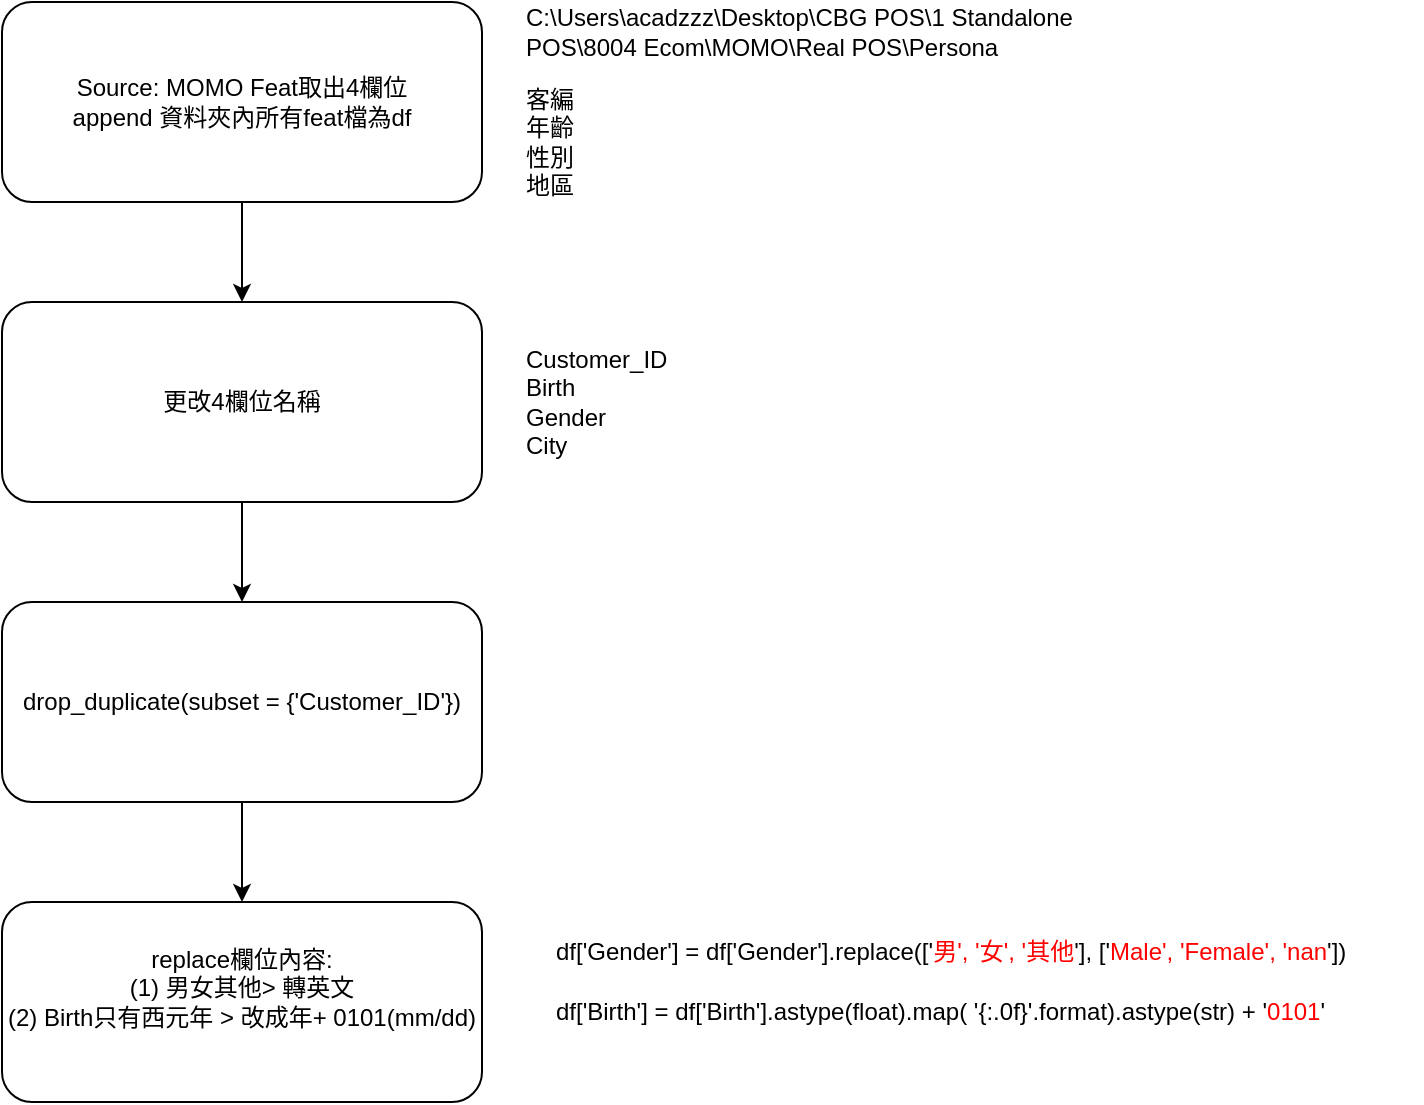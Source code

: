 <mxfile version="17.2.4" type="github"><diagram id="VdV0Nn6eujVthCHaxyLu" name="Page-1"><mxGraphModel dx="849" dy="412" grid="1" gridSize="10" guides="1" tooltips="1" connect="1" arrows="1" fold="1" page="1" pageScale="1" pageWidth="850" pageHeight="1100" math="0" shadow="0"><root><mxCell id="0"/><mxCell id="1" parent="0"/><mxCell id="liE0KncuEcMG09TZuyiC-7" value="" style="edgeStyle=orthogonalEdgeStyle;rounded=0;orthogonalLoop=1;jettySize=auto;html=1;" edge="1" parent="1" source="liE0KncuEcMG09TZuyiC-1" target="liE0KncuEcMG09TZuyiC-4"><mxGeometry relative="1" as="geometry"/></mxCell><mxCell id="liE0KncuEcMG09TZuyiC-1" value="Source: MOMO Feat取出4欄位&lt;br&gt;append 資料夾內所有feat檔為df" style="rounded=1;whiteSpace=wrap;html=1;" vertex="1" parent="1"><mxGeometry x="180" y="20" width="240" height="100" as="geometry"/></mxCell><mxCell id="liE0KncuEcMG09TZuyiC-2" value="客編&lt;br&gt;年齡&lt;br&gt;性別&lt;br&gt;&lt;div style=&quot;&quot;&gt;&lt;span&gt;地區&lt;/span&gt;&lt;/div&gt;" style="text;html=1;strokeColor=none;fillColor=none;align=left;verticalAlign=middle;whiteSpace=wrap;rounded=0;" vertex="1" parent="1"><mxGeometry x="440" y="50" width="90" height="80" as="geometry"/></mxCell><mxCell id="liE0KncuEcMG09TZuyiC-3" value="C:\Users\acadzzz\Desktop\CBG POS\1 Standalone POS\8004 Ecom\MOMO\Real POS\Persona" style="text;html=1;strokeColor=none;fillColor=none;align=left;verticalAlign=middle;whiteSpace=wrap;rounded=0;" vertex="1" parent="1"><mxGeometry x="440" y="20" width="310" height="30" as="geometry"/></mxCell><mxCell id="liE0KncuEcMG09TZuyiC-8" value="" style="edgeStyle=orthogonalEdgeStyle;rounded=0;orthogonalLoop=1;jettySize=auto;html=1;" edge="1" parent="1" source="liE0KncuEcMG09TZuyiC-4" target="liE0KncuEcMG09TZuyiC-6"><mxGeometry relative="1" as="geometry"/></mxCell><mxCell id="liE0KncuEcMG09TZuyiC-4" value="更改4欄位名稱" style="rounded=1;whiteSpace=wrap;html=1;" vertex="1" parent="1"><mxGeometry x="180" y="170" width="240" height="100" as="geometry"/></mxCell><mxCell id="liE0KncuEcMG09TZuyiC-5" value="Customer_ID&lt;br&gt;Birth&lt;br&gt;Gender&lt;br&gt;City" style="text;html=1;strokeColor=none;fillColor=none;align=left;verticalAlign=middle;whiteSpace=wrap;rounded=0;" vertex="1" parent="1"><mxGeometry x="440" y="180" width="90" height="80" as="geometry"/></mxCell><mxCell id="liE0KncuEcMG09TZuyiC-12" value="" style="edgeStyle=orthogonalEdgeStyle;rounded=0;orthogonalLoop=1;jettySize=auto;html=1;" edge="1" parent="1" source="liE0KncuEcMG09TZuyiC-6" target="liE0KncuEcMG09TZuyiC-11"><mxGeometry relative="1" as="geometry"/></mxCell><mxCell id="liE0KncuEcMG09TZuyiC-6" value="drop_duplicate(subset = {'Customer_ID'})" style="rounded=1;whiteSpace=wrap;html=1;" vertex="1" parent="1"><mxGeometry x="180" y="320" width="240" height="100" as="geometry"/></mxCell><mxCell id="liE0KncuEcMG09TZuyiC-11" value="replace欄位內容:&lt;br&gt;(1) 男女其他&amp;gt; 轉英文&lt;br&gt;(2) Birth只有西元年 &amp;gt; 改成年+ 0101(mm/dd)&lt;br&gt;&lt;div&gt;&lt;br&gt;&lt;/div&gt;" style="rounded=1;whiteSpace=wrap;html=1;" vertex="1" parent="1"><mxGeometry x="180" y="470" width="240" height="100" as="geometry"/></mxCell><mxCell id="liE0KncuEcMG09TZuyiC-13" value="&lt;div&gt;df['Gender'] = df['Gender'].replace(['&lt;font color=&quot;#ff0000&quot;&gt;男', '女', '其他&lt;/font&gt;'], ['&lt;font color=&quot;#ff0000&quot;&gt;Male', 'Female', 'nan&lt;/font&gt;'])&lt;/div&gt;" style="text;html=1;strokeColor=none;fillColor=none;align=left;verticalAlign=middle;whiteSpace=wrap;rounded=0;" vertex="1" parent="1"><mxGeometry x="455" y="480" width="435" height="30" as="geometry"/></mxCell><mxCell id="liE0KncuEcMG09TZuyiC-14" value="&lt;div&gt;df['Birth'] = df['Birth'].astype(float).map(&amp;nbsp;&lt;span&gt;'{:.0f}'.format).astype(str) + '&lt;font color=&quot;#ff0000&quot;&gt;0101&lt;/font&gt;'&lt;/span&gt;&lt;/div&gt;" style="text;html=1;strokeColor=none;fillColor=none;align=left;verticalAlign=middle;whiteSpace=wrap;rounded=0;" vertex="1" parent="1"><mxGeometry x="455" y="510" width="420" height="30" as="geometry"/></mxCell></root></mxGraphModel></diagram></mxfile>